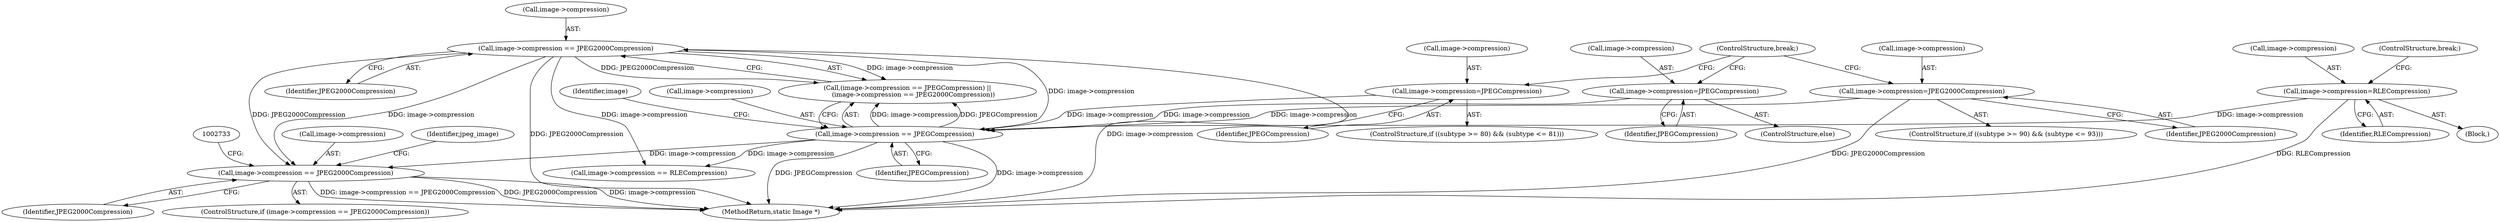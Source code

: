 digraph "0_ImageMagick_9f375e7080a2c1044cd546854d0548b4bfb429d0@pointer" {
"1002727" [label="(Call,image->compression == JPEG2000Compression)"];
"1002456" [label="(Call,image->compression == JPEG2000Compression)"];
"1002451" [label="(Call,image->compression == JPEGCompression)"];
"1001370" [label="(Call,image->compression=JPEGCompression)"];
"1001384" [label="(Call,image->compression=JPEG2000Compression)"];
"1001390" [label="(Call,image->compression=JPEGCompression)"];
"1001398" [label="(Call,image->compression=RLECompression)"];
"1002455" [label="(Identifier,JPEGCompression)"];
"1001395" [label="(ControlStructure,break;)"];
"1002458" [label="(Identifier,image)"];
"1001402" [label="(Identifier,RLECompression)"];
"1001371" [label="(Call,image->compression)"];
"1002727" [label="(Call,image->compression == JPEG2000Compression)"];
"1002451" [label="(Call,image->compression == JPEGCompression)"];
"1001394" [label="(Identifier,JPEGCompression)"];
"1001399" [label="(Call,image->compression)"];
"1001391" [label="(Call,image->compression)"];
"1002728" [label="(Call,image->compression)"];
"1001403" [label="(ControlStructure,break;)"];
"1002731" [label="(Identifier,JPEG2000Compression)"];
"1001384" [label="(Call,image->compression=JPEG2000Compression)"];
"1002457" [label="(Call,image->compression)"];
"1002450" [label="(Call,(image->compression == JPEGCompression) ||\n      (image->compression == JPEG2000Compression))"];
"1001376" [label="(ControlStructure,if ((subtype >= 90) && (subtype <= 93)))"];
"1001374" [label="(Identifier,JPEGCompression)"];
"1004016" [label="(MethodReturn,static Image *)"];
"1001362" [label="(ControlStructure,if ((subtype >= 80) && (subtype <= 81)))"];
"1001398" [label="(Call,image->compression=RLECompression)"];
"1002460" [label="(Identifier,JPEG2000Compression)"];
"1001385" [label="(Call,image->compression)"];
"1001389" [label="(ControlStructure,else)"];
"1002726" [label="(ControlStructure,if (image->compression == JPEG2000Compression))"];
"1001370" [label="(Call,image->compression=JPEGCompression)"];
"1001388" [label="(Identifier,JPEG2000Compression)"];
"1002452" [label="(Call,image->compression)"];
"1001397" [label="(Block,)"];
"1002456" [label="(Call,image->compression == JPEG2000Compression)"];
"1002742" [label="(Identifier,jpeg_image)"];
"1002874" [label="(Call,image->compression == RLECompression)"];
"1001390" [label="(Call,image->compression=JPEGCompression)"];
"1002727" -> "1002726"  [label="AST: "];
"1002727" -> "1002731"  [label="CFG: "];
"1002728" -> "1002727"  [label="AST: "];
"1002731" -> "1002727"  [label="AST: "];
"1002733" -> "1002727"  [label="CFG: "];
"1002742" -> "1002727"  [label="CFG: "];
"1002727" -> "1004016"  [label="DDG: image->compression"];
"1002727" -> "1004016"  [label="DDG: image->compression == JPEG2000Compression"];
"1002727" -> "1004016"  [label="DDG: JPEG2000Compression"];
"1002456" -> "1002727"  [label="DDG: image->compression"];
"1002456" -> "1002727"  [label="DDG: JPEG2000Compression"];
"1002451" -> "1002727"  [label="DDG: image->compression"];
"1002456" -> "1002450"  [label="AST: "];
"1002456" -> "1002460"  [label="CFG: "];
"1002457" -> "1002456"  [label="AST: "];
"1002460" -> "1002456"  [label="AST: "];
"1002450" -> "1002456"  [label="CFG: "];
"1002456" -> "1004016"  [label="DDG: image->compression"];
"1002456" -> "1004016"  [label="DDG: JPEG2000Compression"];
"1002456" -> "1002450"  [label="DDG: image->compression"];
"1002456" -> "1002450"  [label="DDG: JPEG2000Compression"];
"1002451" -> "1002456"  [label="DDG: image->compression"];
"1002456" -> "1002874"  [label="DDG: image->compression"];
"1002451" -> "1002450"  [label="AST: "];
"1002451" -> "1002455"  [label="CFG: "];
"1002452" -> "1002451"  [label="AST: "];
"1002455" -> "1002451"  [label="AST: "];
"1002458" -> "1002451"  [label="CFG: "];
"1002450" -> "1002451"  [label="CFG: "];
"1002451" -> "1004016"  [label="DDG: image->compression"];
"1002451" -> "1004016"  [label="DDG: JPEGCompression"];
"1002451" -> "1002450"  [label="DDG: image->compression"];
"1002451" -> "1002450"  [label="DDG: JPEGCompression"];
"1001370" -> "1002451"  [label="DDG: image->compression"];
"1001384" -> "1002451"  [label="DDG: image->compression"];
"1001390" -> "1002451"  [label="DDG: image->compression"];
"1001398" -> "1002451"  [label="DDG: image->compression"];
"1002451" -> "1002874"  [label="DDG: image->compression"];
"1001370" -> "1001362"  [label="AST: "];
"1001370" -> "1001374"  [label="CFG: "];
"1001371" -> "1001370"  [label="AST: "];
"1001374" -> "1001370"  [label="AST: "];
"1001395" -> "1001370"  [label="CFG: "];
"1001384" -> "1001376"  [label="AST: "];
"1001384" -> "1001388"  [label="CFG: "];
"1001385" -> "1001384"  [label="AST: "];
"1001388" -> "1001384"  [label="AST: "];
"1001395" -> "1001384"  [label="CFG: "];
"1001384" -> "1004016"  [label="DDG: JPEG2000Compression"];
"1001390" -> "1001389"  [label="AST: "];
"1001390" -> "1001394"  [label="CFG: "];
"1001391" -> "1001390"  [label="AST: "];
"1001394" -> "1001390"  [label="AST: "];
"1001395" -> "1001390"  [label="CFG: "];
"1001398" -> "1001397"  [label="AST: "];
"1001398" -> "1001402"  [label="CFG: "];
"1001399" -> "1001398"  [label="AST: "];
"1001402" -> "1001398"  [label="AST: "];
"1001403" -> "1001398"  [label="CFG: "];
"1001398" -> "1004016"  [label="DDG: RLECompression"];
}

